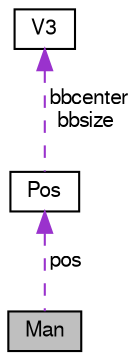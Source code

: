 digraph "Man"
{
 // LATEX_PDF_SIZE
  bgcolor="transparent";
  edge [fontname="FreeSans",fontsize="10",labelfontname="FreeSans",labelfontsize="10"];
  node [fontname="FreeSans",fontsize="10",shape=record];
  Node1 [label="Man",height=0.2,width=0.4,color="black", fillcolor="grey75", style="filled", fontcolor="black",tooltip="Man model."];
  Node2 -> Node1 [dir="back",color="darkorchid3",fontsize="10",style="dashed",label=" pos" ,fontname="FreeSans"];
  Node2 [label="Pos",height=0.2,width=0.4,color="black",URL="$a02100.html",tooltip="Pos struct."];
  Node3 -> Node2 [dir="back",color="darkorchid3",fontsize="10",style="dashed",label=" bbcenter\nbbsize" ,fontname="FreeSans"];
  Node3 [label="V3",height=0.2,width=0.4,color="black",URL="$a01436.html",tooltip=" "];
}
